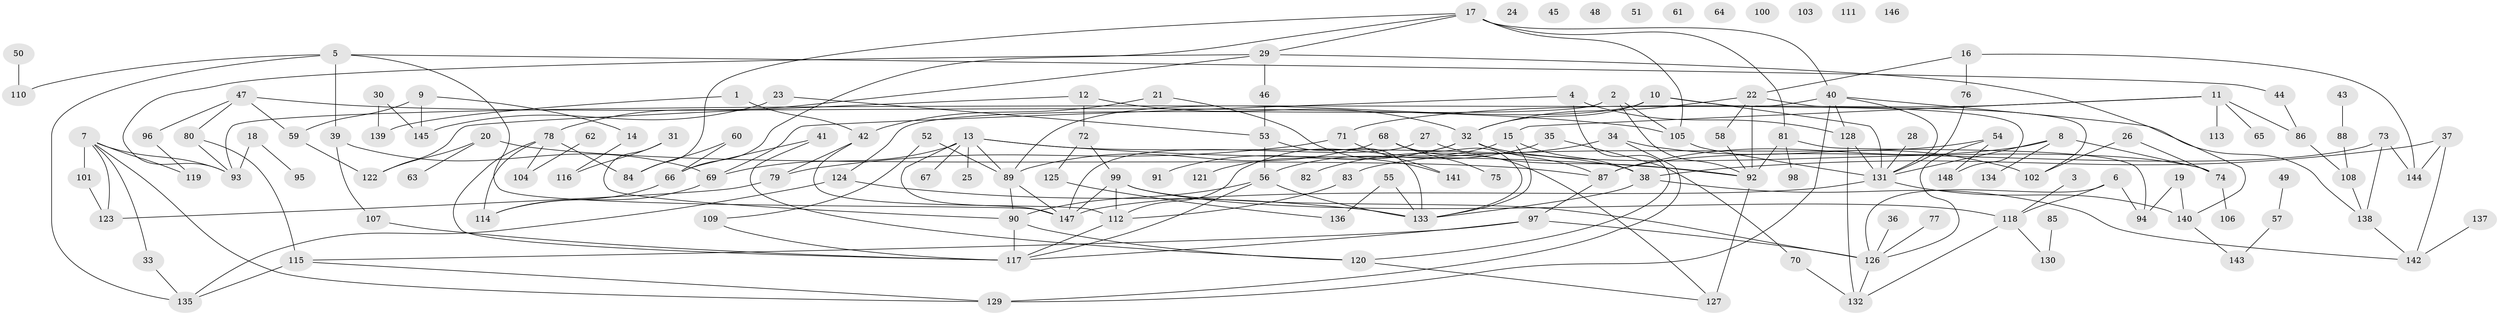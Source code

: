 // Generated by graph-tools (version 1.1) at 2025/49/03/09/25 03:49:11]
// undirected, 148 vertices, 211 edges
graph export_dot {
graph [start="1"]
  node [color=gray90,style=filled];
  1;
  2;
  3;
  4;
  5;
  6;
  7;
  8;
  9;
  10;
  11;
  12;
  13;
  14;
  15;
  16;
  17;
  18;
  19;
  20;
  21;
  22;
  23;
  24;
  25;
  26;
  27;
  28;
  29;
  30;
  31;
  32;
  33;
  34;
  35;
  36;
  37;
  38;
  39;
  40;
  41;
  42;
  43;
  44;
  45;
  46;
  47;
  48;
  49;
  50;
  51;
  52;
  53;
  54;
  55;
  56;
  57;
  58;
  59;
  60;
  61;
  62;
  63;
  64;
  65;
  66;
  67;
  68;
  69;
  70;
  71;
  72;
  73;
  74;
  75;
  76;
  77;
  78;
  79;
  80;
  81;
  82;
  83;
  84;
  85;
  86;
  87;
  88;
  89;
  90;
  91;
  92;
  93;
  94;
  95;
  96;
  97;
  98;
  99;
  100;
  101;
  102;
  103;
  104;
  105;
  106;
  107;
  108;
  109;
  110;
  111;
  112;
  113;
  114;
  115;
  116;
  117;
  118;
  119;
  120;
  121;
  122;
  123;
  124;
  125;
  126;
  127;
  128;
  129;
  130;
  131;
  132;
  133;
  134;
  135;
  136;
  137;
  138;
  139;
  140;
  141;
  142;
  143;
  144;
  145;
  146;
  147;
  148;
  1 -- 42;
  1 -- 139;
  2 -- 92;
  2 -- 105;
  2 -- 124;
  3 -- 118;
  4 -- 69;
  4 -- 120;
  4 -- 128;
  5 -- 39;
  5 -- 44;
  5 -- 110;
  5 -- 135;
  5 -- 147;
  6 -- 94;
  6 -- 118;
  6 -- 126;
  7 -- 33;
  7 -- 93;
  7 -- 101;
  7 -- 119;
  7 -- 123;
  7 -- 129;
  8 -- 74;
  8 -- 87;
  8 -- 131;
  8 -- 134;
  9 -- 14;
  9 -- 59;
  9 -- 145;
  10 -- 32;
  10 -- 89;
  10 -- 131;
  10 -- 148;
  11 -- 15;
  11 -- 65;
  11 -- 71;
  11 -- 86;
  11 -- 113;
  12 -- 32;
  12 -- 72;
  12 -- 122;
  13 -- 25;
  13 -- 38;
  13 -- 67;
  13 -- 69;
  13 -- 89;
  13 -- 92;
  13 -- 147;
  14 -- 116;
  15 -- 38;
  15 -- 112;
  15 -- 133;
  16 -- 22;
  16 -- 76;
  16 -- 144;
  17 -- 29;
  17 -- 40;
  17 -- 66;
  17 -- 81;
  17 -- 84;
  17 -- 105;
  18 -- 93;
  18 -- 95;
  19 -- 94;
  19 -- 140;
  20 -- 63;
  20 -- 87;
  20 -- 122;
  21 -- 42;
  21 -- 141;
  22 -- 32;
  22 -- 58;
  22 -- 92;
  22 -- 102;
  23 -- 53;
  23 -- 145;
  26 -- 74;
  26 -- 102;
  27 -- 92;
  27 -- 147;
  28 -- 131;
  29 -- 46;
  29 -- 78;
  29 -- 93;
  29 -- 140;
  30 -- 139;
  30 -- 145;
  31 -- 90;
  31 -- 116;
  32 -- 74;
  32 -- 87;
  32 -- 91;
  32 -- 121;
  33 -- 135;
  34 -- 82;
  34 -- 102;
  34 -- 129;
  35 -- 56;
  35 -- 70;
  36 -- 126;
  37 -- 38;
  37 -- 142;
  37 -- 144;
  38 -- 133;
  38 -- 142;
  39 -- 69;
  39 -- 107;
  40 -- 93;
  40 -- 128;
  40 -- 129;
  40 -- 131;
  40 -- 138;
  41 -- 66;
  41 -- 120;
  42 -- 79;
  42 -- 112;
  43 -- 88;
  44 -- 86;
  46 -- 53;
  47 -- 59;
  47 -- 80;
  47 -- 96;
  47 -- 105;
  49 -- 57;
  50 -- 110;
  52 -- 89;
  52 -- 109;
  53 -- 56;
  53 -- 133;
  54 -- 83;
  54 -- 126;
  54 -- 148;
  55 -- 133;
  55 -- 136;
  56 -- 90;
  56 -- 117;
  56 -- 133;
  57 -- 143;
  58 -- 92;
  59 -- 122;
  60 -- 66;
  60 -- 84;
  62 -- 104;
  66 -- 114;
  68 -- 75;
  68 -- 89;
  68 -- 127;
  68 -- 133;
  69 -- 114;
  70 -- 132;
  71 -- 79;
  71 -- 141;
  72 -- 99;
  72 -- 125;
  73 -- 87;
  73 -- 138;
  73 -- 144;
  74 -- 106;
  76 -- 131;
  77 -- 126;
  78 -- 84;
  78 -- 104;
  78 -- 114;
  78 -- 117;
  79 -- 123;
  80 -- 93;
  80 -- 115;
  81 -- 92;
  81 -- 94;
  81 -- 98;
  83 -- 112;
  85 -- 130;
  86 -- 108;
  87 -- 97;
  88 -- 108;
  89 -- 90;
  89 -- 147;
  90 -- 117;
  90 -- 120;
  92 -- 127;
  96 -- 119;
  97 -- 115;
  97 -- 117;
  97 -- 126;
  99 -- 112;
  99 -- 118;
  99 -- 126;
  99 -- 147;
  101 -- 123;
  105 -- 131;
  107 -- 117;
  108 -- 138;
  109 -- 117;
  112 -- 117;
  115 -- 129;
  115 -- 135;
  118 -- 130;
  118 -- 132;
  120 -- 127;
  124 -- 133;
  124 -- 135;
  125 -- 136;
  126 -- 132;
  128 -- 131;
  128 -- 132;
  131 -- 140;
  131 -- 147;
  137 -- 142;
  138 -- 142;
  140 -- 143;
}
